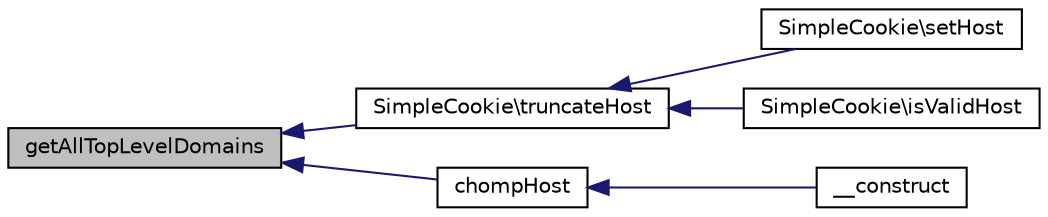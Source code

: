 digraph "getAllTopLevelDomains"
{
  edge [fontname="Helvetica",fontsize="10",labelfontname="Helvetica",labelfontsize="10"];
  node [fontname="Helvetica",fontsize="10",shape=record];
  rankdir="LR";
  Node1 [label="getAllTopLevelDomains",height=0.2,width=0.4,color="black", fillcolor="grey75", style="filled" fontcolor="black"];
  Node1 -> Node2 [dir="back",color="midnightblue",fontsize="10",style="solid",fontname="Helvetica"];
  Node2 [label="SimpleCookie\\truncateHost",height=0.2,width=0.4,color="black", fillcolor="white", style="filled",URL="$class_simple_cookie.html#a0eda28396439a77dc3350c63e9afd474"];
  Node2 -> Node3 [dir="back",color="midnightblue",fontsize="10",style="solid",fontname="Helvetica"];
  Node3 [label="SimpleCookie\\setHost",height=0.2,width=0.4,color="black", fillcolor="white", style="filled",URL="$class_simple_cookie.html#a3796cc8d08abefbb14f15fde02b883a9"];
  Node2 -> Node4 [dir="back",color="midnightblue",fontsize="10",style="solid",fontname="Helvetica"];
  Node4 [label="SimpleCookie\\isValidHost",height=0.2,width=0.4,color="black", fillcolor="white", style="filled",URL="$class_simple_cookie.html#a7f58a00bd4e6f1e3559949f702b5244d"];
  Node1 -> Node5 [dir="back",color="midnightblue",fontsize="10",style="solid",fontname="Helvetica"];
  Node5 [label="chompHost",height=0.2,width=0.4,color="black", fillcolor="white", style="filled",URL="$class_simple_url.html#a266d75a695323641c25d52a7ef24e89d"];
  Node5 -> Node6 [dir="back",color="midnightblue",fontsize="10",style="solid",fontname="Helvetica"];
  Node6 [label="__construct",height=0.2,width=0.4,color="black", fillcolor="white", style="filled",URL="$class_simple_url.html#abaf2b67d59c651126f952cd78a790cb8"];
}
